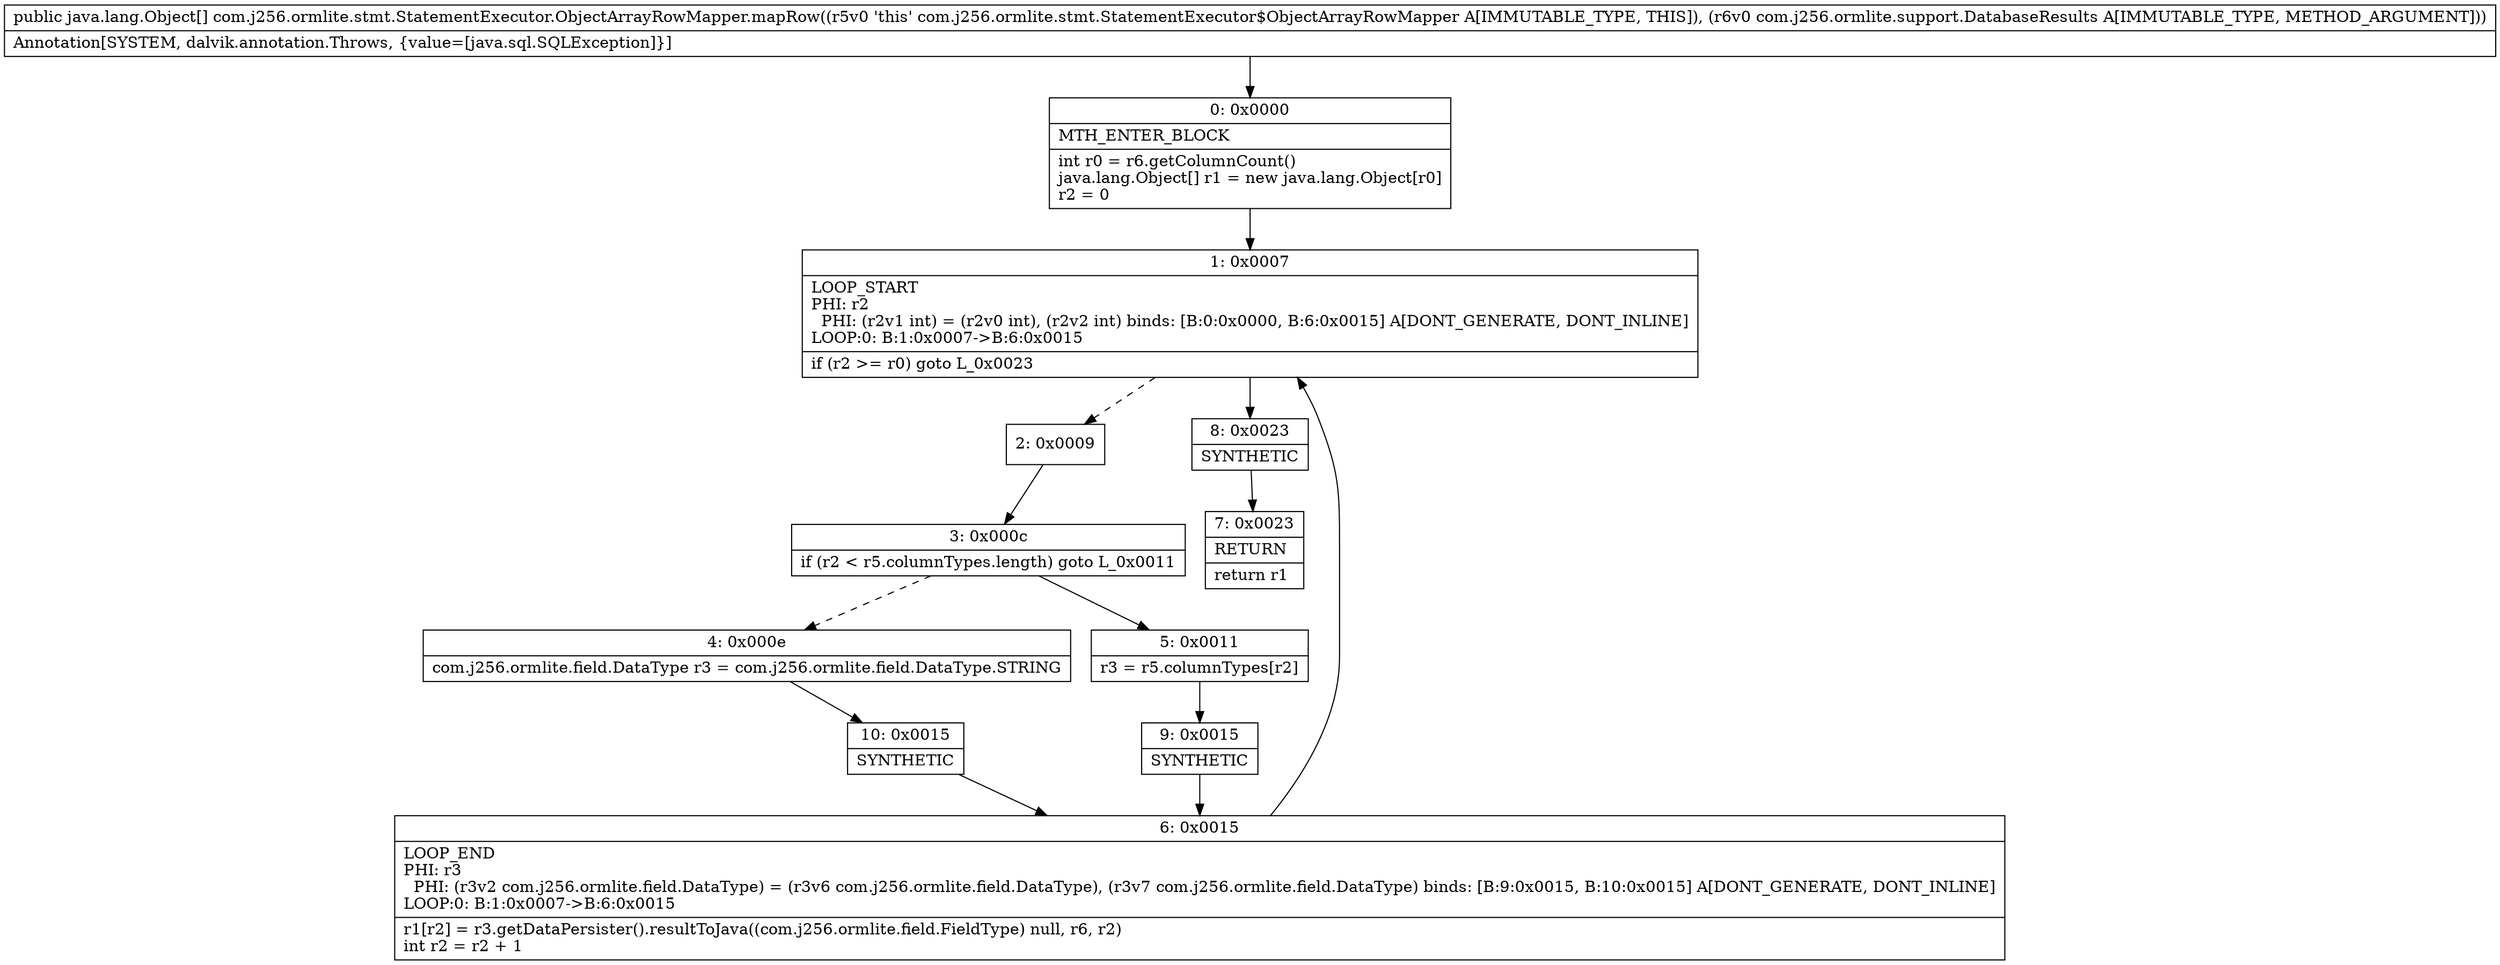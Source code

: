 digraph "CFG forcom.j256.ormlite.stmt.StatementExecutor.ObjectArrayRowMapper.mapRow(Lcom\/j256\/ormlite\/support\/DatabaseResults;)[Ljava\/lang\/Object;" {
Node_0 [shape=record,label="{0\:\ 0x0000|MTH_ENTER_BLOCK\l|int r0 = r6.getColumnCount()\ljava.lang.Object[] r1 = new java.lang.Object[r0]\lr2 = 0\l}"];
Node_1 [shape=record,label="{1\:\ 0x0007|LOOP_START\lPHI: r2 \l  PHI: (r2v1 int) = (r2v0 int), (r2v2 int) binds: [B:0:0x0000, B:6:0x0015] A[DONT_GENERATE, DONT_INLINE]\lLOOP:0: B:1:0x0007\-\>B:6:0x0015\l|if (r2 \>= r0) goto L_0x0023\l}"];
Node_2 [shape=record,label="{2\:\ 0x0009}"];
Node_3 [shape=record,label="{3\:\ 0x000c|if (r2 \< r5.columnTypes.length) goto L_0x0011\l}"];
Node_4 [shape=record,label="{4\:\ 0x000e|com.j256.ormlite.field.DataType r3 = com.j256.ormlite.field.DataType.STRING\l}"];
Node_5 [shape=record,label="{5\:\ 0x0011|r3 = r5.columnTypes[r2]\l}"];
Node_6 [shape=record,label="{6\:\ 0x0015|LOOP_END\lPHI: r3 \l  PHI: (r3v2 com.j256.ormlite.field.DataType) = (r3v6 com.j256.ormlite.field.DataType), (r3v7 com.j256.ormlite.field.DataType) binds: [B:9:0x0015, B:10:0x0015] A[DONT_GENERATE, DONT_INLINE]\lLOOP:0: B:1:0x0007\-\>B:6:0x0015\l|r1[r2] = r3.getDataPersister().resultToJava((com.j256.ormlite.field.FieldType) null, r6, r2)\lint r2 = r2 + 1\l}"];
Node_7 [shape=record,label="{7\:\ 0x0023|RETURN\l|return r1\l}"];
Node_8 [shape=record,label="{8\:\ 0x0023|SYNTHETIC\l}"];
Node_9 [shape=record,label="{9\:\ 0x0015|SYNTHETIC\l}"];
Node_10 [shape=record,label="{10\:\ 0x0015|SYNTHETIC\l}"];
MethodNode[shape=record,label="{public java.lang.Object[] com.j256.ormlite.stmt.StatementExecutor.ObjectArrayRowMapper.mapRow((r5v0 'this' com.j256.ormlite.stmt.StatementExecutor$ObjectArrayRowMapper A[IMMUTABLE_TYPE, THIS]), (r6v0 com.j256.ormlite.support.DatabaseResults A[IMMUTABLE_TYPE, METHOD_ARGUMENT]))  | Annotation[SYSTEM, dalvik.annotation.Throws, \{value=[java.sql.SQLException]\}]\l}"];
MethodNode -> Node_0;
Node_0 -> Node_1;
Node_1 -> Node_2[style=dashed];
Node_1 -> Node_8;
Node_2 -> Node_3;
Node_3 -> Node_4[style=dashed];
Node_3 -> Node_5;
Node_4 -> Node_10;
Node_5 -> Node_9;
Node_6 -> Node_1;
Node_8 -> Node_7;
Node_9 -> Node_6;
Node_10 -> Node_6;
}

